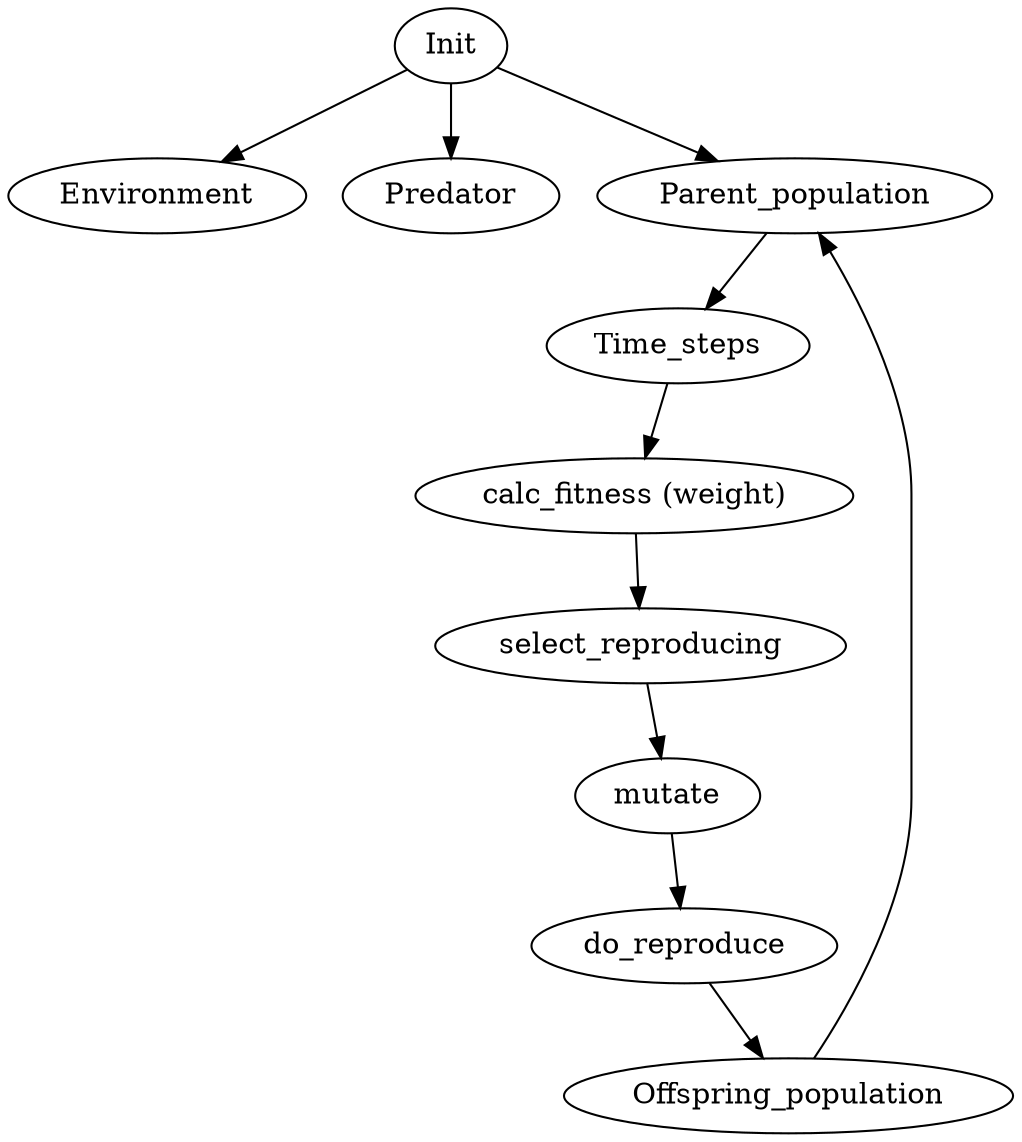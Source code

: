 #dot -Tsvg  ga.dot > ga.svg

digraph {

Init -> Environment
Init -> Predator
Init -> Parent_population

Parent_population -> Time_steps -> "calc_fitness (weight)" -> select_reproducing -> mutate -> do_reproduce -> Offspring_population
Offspring_population -> Parent_population

}
